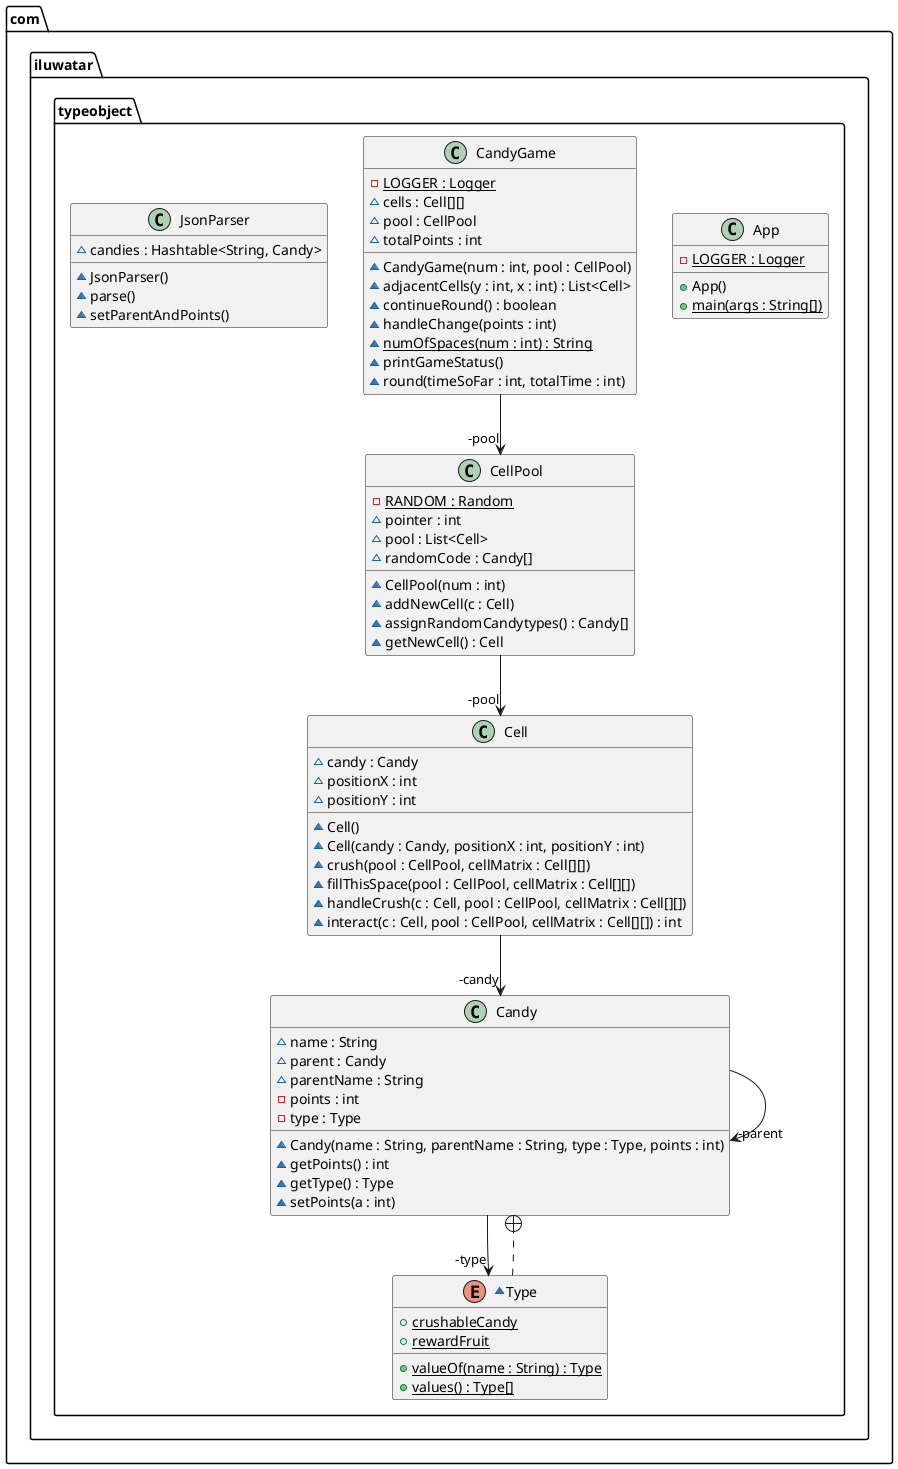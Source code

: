 @startuml
package com.iluwatar.typeobject {
  class App {
    - LOGGER : Logger {static}
    + App()
    + main(args : String[]) {static}
  }
  class Candy {
    ~ name : String
    ~ parent : Candy
    ~ parentName : String
    - points : int
    - type : Type
    ~ Candy(name : String, parentName : String, type : Type, points : int)
    ~ getPoints() : int
    ~ getType() : Type
    ~ setPoints(a : int)
  }
  ~enum Type {
    + crushableCandy {static}
    + rewardFruit {static}
    + valueOf(name : String) : Type {static}
    + values() : Type[] {static}
  }
  class CandyGame {
    - LOGGER : Logger {static}
    ~ cells : Cell[][]
    ~ pool : CellPool
    ~ totalPoints : int
    ~ CandyGame(num : int, pool : CellPool)
    ~ adjacentCells(y : int, x : int) : List<Cell>
    ~ continueRound() : boolean
    ~ handleChange(points : int)
    ~ numOfSpaces(num : int) : String {static}
    ~ printGameStatus()
    ~ round(timeSoFar : int, totalTime : int)
  }
  class Cell {
    ~ candy : Candy
    ~ positionX : int
    ~ positionY : int
    ~ Cell()
    ~ Cell(candy : Candy, positionX : int, positionY : int)
    ~ crush(pool : CellPool, cellMatrix : Cell[][])
    ~ fillThisSpace(pool : CellPool, cellMatrix : Cell[][])
    ~ handleCrush(c : Cell, pool : CellPool, cellMatrix : Cell[][])
    ~ interact(c : Cell, pool : CellPool, cellMatrix : Cell[][]) : int
  }
  class CellPool {
    - RANDOM : Random {static}
    ~ pointer : int
    ~ pool : List<Cell>
    ~ randomCode : Candy[]
    ~ CellPool(num : int)
    ~ addNewCell(c : Cell)
    ~ assignRandomCandytypes() : Candy[]
    ~ getNewCell() : Cell
  }
  class JsonParser {
    ~ candies : Hashtable<String, Candy>
    ~ JsonParser()
    ~ parse()
    ~ setParentAndPoints()
  }
}
Cell -->  "-candy" Candy
Type ..+ Candy
Candy -->  "-type" Type
Candy -->  "-parent" Candy
CandyGame -->  "-pool" CellPool
CellPool -->  "-pool" Cell
@enduml